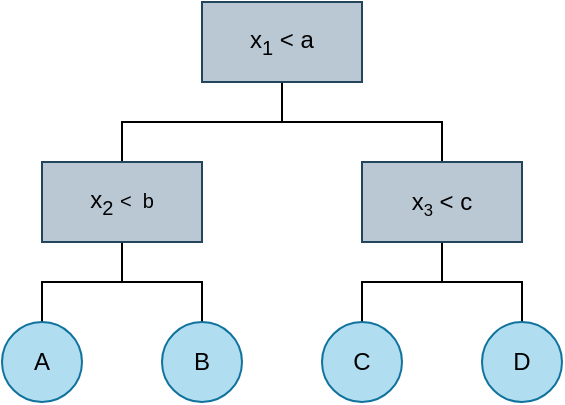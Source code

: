 <mxfile version="12.8.1" type="github">
  <diagram id="qKdQZQAhH8g_AAcwnLpd" name="Page-1">
    <mxGraphModel dx="615" dy="474" grid="1" gridSize="10" guides="1" tooltips="1" connect="1" arrows="1" fold="1" page="1" pageScale="1" pageWidth="827" pageHeight="1169" math="0" shadow="0">
      <root>
        <mxCell id="0" />
        <mxCell id="1" parent="0" />
        <mxCell id="Fc7-nEgFluBaNtQZ78de-8" style="edgeStyle=orthogonalEdgeStyle;rounded=0;orthogonalLoop=1;jettySize=auto;html=1;exitX=0.5;exitY=1;exitDx=0;exitDy=0;entryX=0.5;entryY=0;entryDx=0;entryDy=0;endArrow=none;endFill=0;" edge="1" parent="1" source="Fc7-nEgFluBaNtQZ78de-3" target="Fc7-nEgFluBaNtQZ78de-6">
          <mxGeometry relative="1" as="geometry" />
        </mxCell>
        <mxCell id="Fc7-nEgFluBaNtQZ78de-9" style="edgeStyle=orthogonalEdgeStyle;rounded=0;orthogonalLoop=1;jettySize=auto;html=1;exitX=0.5;exitY=1;exitDx=0;exitDy=0;entryX=0.5;entryY=0;entryDx=0;entryDy=0;endArrow=none;endFill=0;" edge="1" parent="1" source="Fc7-nEgFluBaNtQZ78de-3" target="Fc7-nEgFluBaNtQZ78de-7">
          <mxGeometry relative="1" as="geometry" />
        </mxCell>
        <mxCell id="Fc7-nEgFluBaNtQZ78de-3" value="x&lt;sub&gt;1&lt;/sub&gt; &amp;lt; a" style="rounded=0;whiteSpace=wrap;html=1;fillColor=#bac8d3;strokeColor=#23445d;" vertex="1" parent="1">
          <mxGeometry x="200" y="120" width="80" height="40" as="geometry" />
        </mxCell>
        <mxCell id="Fc7-nEgFluBaNtQZ78de-15" style="edgeStyle=orthogonalEdgeStyle;rounded=0;orthogonalLoop=1;jettySize=auto;html=1;exitX=0.5;exitY=1;exitDx=0;exitDy=0;entryX=0.5;entryY=0;entryDx=0;entryDy=0;endArrow=none;endFill=0;" edge="1" parent="1" source="Fc7-nEgFluBaNtQZ78de-6" target="Fc7-nEgFluBaNtQZ78de-10">
          <mxGeometry relative="1" as="geometry" />
        </mxCell>
        <mxCell id="Fc7-nEgFluBaNtQZ78de-16" style="edgeStyle=orthogonalEdgeStyle;rounded=0;orthogonalLoop=1;jettySize=auto;html=1;exitX=0.5;exitY=1;exitDx=0;exitDy=0;endArrow=none;endFill=0;" edge="1" parent="1" source="Fc7-nEgFluBaNtQZ78de-6" target="Fc7-nEgFluBaNtQZ78de-11">
          <mxGeometry relative="1" as="geometry" />
        </mxCell>
        <mxCell id="Fc7-nEgFluBaNtQZ78de-6" value="x&lt;sub&gt;2&lt;/sub&gt;&amp;nbsp;&lt;font size=&quot;1&quot;&gt;&amp;lt; &amp;nbsp;b&lt;/font&gt;" style="rounded=0;whiteSpace=wrap;html=1;fillColor=#bac8d3;strokeColor=#23445d;" vertex="1" parent="1">
          <mxGeometry x="120" y="200" width="80" height="40" as="geometry" />
        </mxCell>
        <mxCell id="Fc7-nEgFluBaNtQZ78de-17" style="edgeStyle=orthogonalEdgeStyle;rounded=0;orthogonalLoop=1;jettySize=auto;html=1;exitX=0.5;exitY=1;exitDx=0;exitDy=0;entryX=0.5;entryY=0;entryDx=0;entryDy=0;endArrow=none;endFill=0;" edge="1" parent="1" source="Fc7-nEgFluBaNtQZ78de-7" target="Fc7-nEgFluBaNtQZ78de-12">
          <mxGeometry relative="1" as="geometry" />
        </mxCell>
        <mxCell id="Fc7-nEgFluBaNtQZ78de-18" style="edgeStyle=orthogonalEdgeStyle;rounded=0;orthogonalLoop=1;jettySize=auto;html=1;exitX=0.5;exitY=1;exitDx=0;exitDy=0;entryX=0.5;entryY=0;entryDx=0;entryDy=0;endArrow=none;endFill=0;" edge="1" parent="1" source="Fc7-nEgFluBaNtQZ78de-7" target="Fc7-nEgFluBaNtQZ78de-13">
          <mxGeometry relative="1" as="geometry" />
        </mxCell>
        <mxCell id="Fc7-nEgFluBaNtQZ78de-7" value="x&lt;font size=&quot;1&quot;&gt;&lt;sub&gt;3&lt;/sub&gt;&lt;/font&gt;&amp;nbsp;&amp;lt; c" style="rounded=0;whiteSpace=wrap;html=1;fillColor=#bac8d3;strokeColor=#23445d;" vertex="1" parent="1">
          <mxGeometry x="280" y="200" width="80" height="40" as="geometry" />
        </mxCell>
        <mxCell id="Fc7-nEgFluBaNtQZ78de-10" value="A" style="ellipse;whiteSpace=wrap;html=1;aspect=fixed;fillColor=#b1ddf0;strokeColor=#10739e;" vertex="1" parent="1">
          <mxGeometry x="100" y="280" width="40" height="40" as="geometry" />
        </mxCell>
        <mxCell id="Fc7-nEgFluBaNtQZ78de-11" value="B" style="ellipse;whiteSpace=wrap;html=1;aspect=fixed;fillColor=#b1ddf0;strokeColor=#10739e;" vertex="1" parent="1">
          <mxGeometry x="180" y="280" width="40" height="40" as="geometry" />
        </mxCell>
        <mxCell id="Fc7-nEgFluBaNtQZ78de-12" value="C" style="ellipse;whiteSpace=wrap;html=1;aspect=fixed;fillColor=#b1ddf0;strokeColor=#10739e;" vertex="1" parent="1">
          <mxGeometry x="260" y="280" width="40" height="40" as="geometry" />
        </mxCell>
        <mxCell id="Fc7-nEgFluBaNtQZ78de-13" value="D" style="ellipse;whiteSpace=wrap;html=1;aspect=fixed;fillColor=#b1ddf0;strokeColor=#10739e;" vertex="1" parent="1">
          <mxGeometry x="340" y="280" width="40" height="40" as="geometry" />
        </mxCell>
      </root>
    </mxGraphModel>
  </diagram>
</mxfile>
